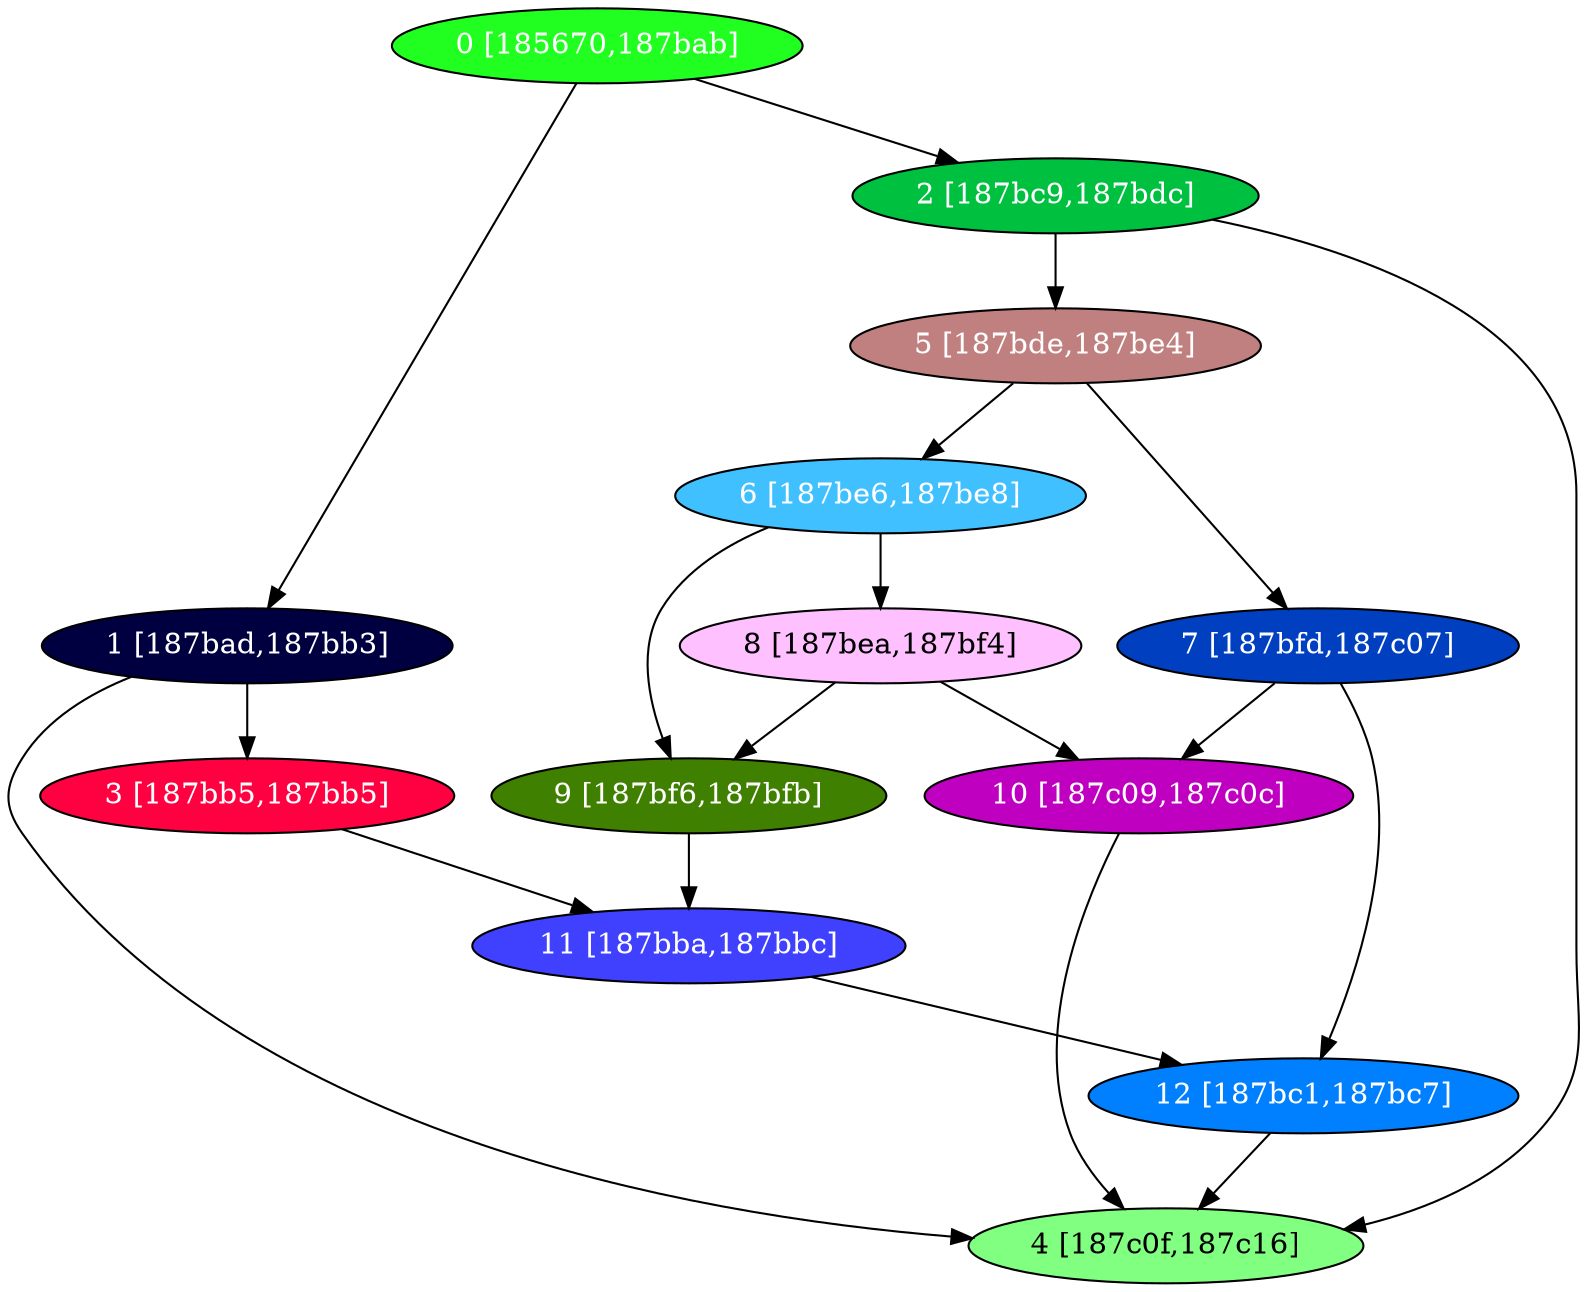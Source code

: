 diGraph libnss3{
	libnss3_0  [style=filled fillcolor="#20FF20" fontcolor="#ffffff" shape=oval label="0 [185670,187bab]"]
	libnss3_1  [style=filled fillcolor="#000040" fontcolor="#ffffff" shape=oval label="1 [187bad,187bb3]"]
	libnss3_2  [style=filled fillcolor="#00C040" fontcolor="#ffffff" shape=oval label="2 [187bc9,187bdc]"]
	libnss3_3  [style=filled fillcolor="#FF0040" fontcolor="#ffffff" shape=oval label="3 [187bb5,187bb5]"]
	libnss3_4  [style=filled fillcolor="#80FF80" fontcolor="#000000" shape=oval label="4 [187c0f,187c16]"]
	libnss3_5  [style=filled fillcolor="#C08080" fontcolor="#ffffff" shape=oval label="5 [187bde,187be4]"]
	libnss3_6  [style=filled fillcolor="#40C0FF" fontcolor="#ffffff" shape=oval label="6 [187be6,187be8]"]
	libnss3_7  [style=filled fillcolor="#0040C0" fontcolor="#ffffff" shape=oval label="7 [187bfd,187c07]"]
	libnss3_8  [style=filled fillcolor="#FFC0FF" fontcolor="#000000" shape=oval label="8 [187bea,187bf4]"]
	libnss3_9  [style=filled fillcolor="#408000" fontcolor="#ffffff" shape=oval label="9 [187bf6,187bfb]"]
	libnss3_a  [style=filled fillcolor="#C000C0" fontcolor="#ffffff" shape=oval label="10 [187c09,187c0c]"]
	libnss3_b  [style=filled fillcolor="#4040FF" fontcolor="#ffffff" shape=oval label="11 [187bba,187bbc]"]
	libnss3_c  [style=filled fillcolor="#0080FF" fontcolor="#ffffff" shape=oval label="12 [187bc1,187bc7]"]

	libnss3_0 -> libnss3_1
	libnss3_0 -> libnss3_2
	libnss3_1 -> libnss3_3
	libnss3_1 -> libnss3_4
	libnss3_2 -> libnss3_4
	libnss3_2 -> libnss3_5
	libnss3_3 -> libnss3_b
	libnss3_5 -> libnss3_6
	libnss3_5 -> libnss3_7
	libnss3_6 -> libnss3_8
	libnss3_6 -> libnss3_9
	libnss3_7 -> libnss3_a
	libnss3_7 -> libnss3_c
	libnss3_8 -> libnss3_9
	libnss3_8 -> libnss3_a
	libnss3_9 -> libnss3_b
	libnss3_a -> libnss3_4
	libnss3_b -> libnss3_c
	libnss3_c -> libnss3_4
}